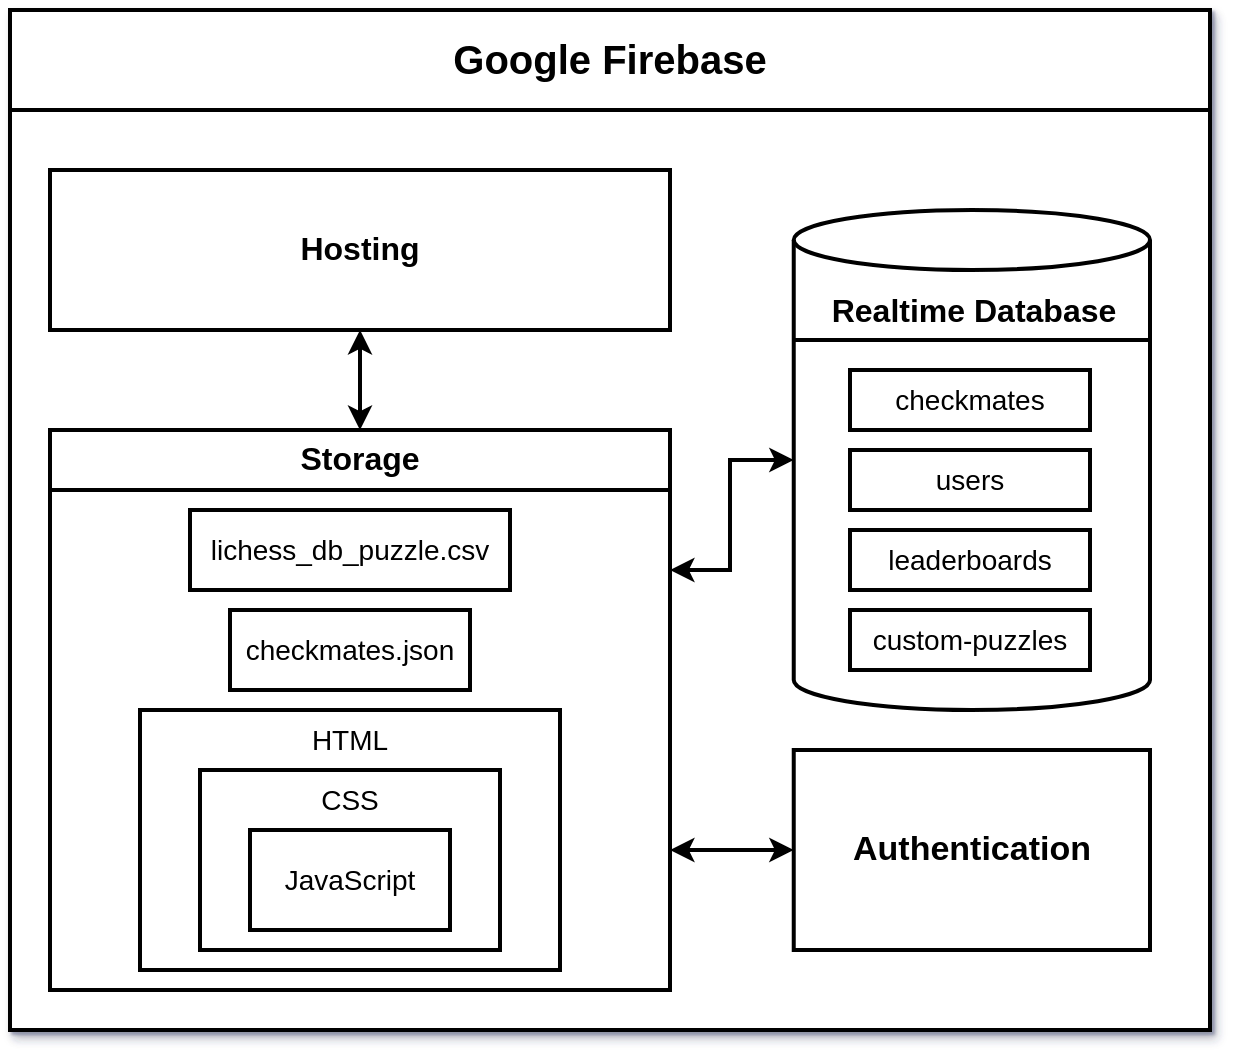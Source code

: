 <mxfile version="20.8.20" type="device"><diagram name="Page-1" id="ODVzmbLFVUDtzUHNTQvH"><mxGraphModel dx="1129" dy="859" grid="1" gridSize="10" guides="1" tooltips="1" connect="1" arrows="1" fold="1" page="1" pageScale="1" pageWidth="1100" pageHeight="1700" background="none" math="0" shadow="1"><root><mxCell id="0"/><mxCell id="1" parent="0"/><mxCell id="_D5tvQSZxJKx3GT7Hw6P-1" value="&lt;span style=&quot;color: rgba(0, 0, 0, 0); font-family: monospace; font-size: 0px; text-align: start;&quot;&gt;%3CmxGraphModel%3E%3Croot%3E%3CmxCell%20id%3D%220%22%2F%3E%3CmxCell%20id%3D%221%22%20parent%3D%220%22%2F%3E%3CmxCell%20id%3D%222%22%20value%3D%22%26lt%3Bspan%20style%3D%26quot%3Bfont-size%3A%2014px%3B%26quot%3B%26gt%3BUser%20Interface%26lt%3B%2Fspan%26gt%3B%22%20style%3D%22rounded%3D0%3BwhiteSpace%3Dwrap%3Bhtml%3D1%3B%22%20vertex%3D%221%22%20parent%3D%221%22%3E%3CmxGeometry%20x%3D%22305%22%20y%3D%22480%22%20width%3D%22140%22%20height%3D%2250%22%20as%3D%22geometry%22%2F%3E%3C%2FmxCell%3E%3C%2Froot%3E%3C%2FmxGraphModel%3E&lt;/span&gt;" style="rounded=0;whiteSpace=wrap;html=1;fontSize=14;strokeWidth=2;shadow=1;" parent="1" vertex="1"><mxGeometry x="180" y="690" width="600" height="510" as="geometry"/></mxCell><mxCell id="_D5tvQSZxJKx3GT7Hw6P-2" value="&lt;b style=&quot;&quot;&gt;&lt;font style=&quot;font-size: 20px;&quot;&gt;Google Firebase&lt;/font&gt;&lt;/b&gt;" style="text;html=1;strokeColor=default;fillColor=none;align=center;verticalAlign=middle;whiteSpace=wrap;rounded=0;strokeWidth=2;fontSize=17;" parent="1" vertex="1"><mxGeometry x="180" y="690" width="600" height="50" as="geometry"/></mxCell><mxCell id="Lf3q7zfhqm4RF57fwNm9-1" value="" style="shape=cylinder3;whiteSpace=wrap;html=1;boundedLbl=1;backgroundOutline=1;size=15;strokeWidth=2;" parent="1" vertex="1"><mxGeometry x="571.87" y="790" width="178.13" height="250" as="geometry"/></mxCell><mxCell id="Qa9ZdhBx2P_tlXMrCbzR-12" value="&lt;b style=&quot;border-color: var(--border-color); font-size: 16px;&quot;&gt;Hosting&lt;/b&gt;" style="rounded=0;whiteSpace=wrap;html=1;fontSize=17;strokeWidth=2;" parent="1" vertex="1"><mxGeometry x="200" y="770" width="310" height="80" as="geometry"/></mxCell><mxCell id="_D5tvQSZxJKx3GT7Hw6P-8" value="&lt;span style=&quot;color: rgba(0, 0, 0, 0); font-family: monospace; font-size: 0px; text-align: start;&quot;&gt;%3CmxGraphModel%3E%3Croot%3E%3CmxCell%20id%3D%220%22%2F%3E%3CmxCell%20id%3D%221%22%20parent%3D%220%22%2F%3E%3CmxCell%20id%3D%222%22%20value%3D%22%26lt%3Bspan%20style%3D%26quot%3Bfont-size%3A%2014px%3B%26quot%3B%26gt%3BUser%20Interface%26lt%3B%2Fspan%26gt%3B%22%20style%3D%22rounded%3D0%3BwhiteSpace%3Dwrap%3Bhtml%3D1%3B%22%20vertex%3D%221%22%20parent%3D%221%22%3E%3CmxGeometry%20x%3D%22305%22%20y%3D%22480%22%20width%3D%22140%22%20height%3D%2250%22%20as%3D%22geometry%22%2F%3E%3C%2FmxCell%3E%3C%2Froot%3E%3C%2FmxGraphModel%3E&lt;/span&gt;" style="rounded=0;whiteSpace=wrap;html=1;fontSize=14;strokeWidth=2;" parent="1" vertex="1"><mxGeometry x="200" y="900" width="310" height="280" as="geometry"/></mxCell><mxCell id="_D5tvQSZxJKx3GT7Hw6P-6" value="&lt;font style=&quot;font-size: 16px;&quot;&gt;&lt;b&gt;Storage&lt;/b&gt;&lt;/font&gt;" style="text;html=1;strokeColor=default;fillColor=none;align=center;verticalAlign=middle;whiteSpace=wrap;rounded=0;strokeWidth=2;fontSize=17;" parent="1" vertex="1"><mxGeometry x="200" y="900" width="310" height="30" as="geometry"/></mxCell><mxCell id="_D5tvQSZxJKx3GT7Hw6P-15" value="" style="rounded=0;whiteSpace=wrap;html=1;strokeWidth=2;fontSize=14;fontColor=#000000;" parent="1" vertex="1"><mxGeometry x="245" y="1040" width="210" height="130" as="geometry"/></mxCell><mxCell id="_D5tvQSZxJKx3GT7Hw6P-16" value="" style="rounded=0;whiteSpace=wrap;html=1;strokeWidth=2;fontSize=14;fontColor=#000000;" parent="1" vertex="1"><mxGeometry x="275" y="1070" width="150" height="90" as="geometry"/></mxCell><mxCell id="_D5tvQSZxJKx3GT7Hw6P-17" value="JavaScript" style="rounded=0;whiteSpace=wrap;html=1;strokeWidth=2;fontSize=14;fontColor=#000000;" parent="1" vertex="1"><mxGeometry x="300" y="1100" width="100" height="50" as="geometry"/></mxCell><mxCell id="_D5tvQSZxJKx3GT7Hw6P-18" value="CSS" style="text;html=1;strokeColor=none;fillColor=none;align=center;verticalAlign=middle;whiteSpace=wrap;rounded=0;fontSize=14;fontColor=#000000;" parent="1" vertex="1"><mxGeometry x="315" y="1070" width="70" height="30" as="geometry"/></mxCell><mxCell id="_D5tvQSZxJKx3GT7Hw6P-19" value="HTML" style="text;html=1;strokeColor=none;fillColor=none;align=center;verticalAlign=middle;whiteSpace=wrap;rounded=0;fontSize=14;fontColor=#000000;" parent="1" vertex="1"><mxGeometry x="315" y="1040" width="70" height="30" as="geometry"/></mxCell><mxCell id="_D5tvQSZxJKx3GT7Hw6P-20" value="checkmates.json" style="rounded=0;whiteSpace=wrap;html=1;strokeWidth=2;fontSize=14;fontColor=#000000;" parent="1" vertex="1"><mxGeometry x="290" y="990" width="120" height="40" as="geometry"/></mxCell><mxCell id="_D5tvQSZxJKx3GT7Hw6P-21" value="lichess_db_puzzle.csv" style="rounded=0;whiteSpace=wrap;html=1;strokeWidth=2;fontSize=14;fontColor=#000000;" parent="1" vertex="1"><mxGeometry x="270" y="940" width="160" height="40" as="geometry"/></mxCell><mxCell id="_D5tvQSZxJKx3GT7Hw6P-23" value="" style="endArrow=classic;startArrow=classic;html=1;rounded=0;strokeColor=default;strokeWidth=2;fontSize=14;fontColor=#000000;entryX=0;entryY=0.5;entryDx=0;entryDy=0;entryPerimeter=0;exitX=1;exitY=0.25;exitDx=0;exitDy=0;" parent="1" source="_D5tvQSZxJKx3GT7Hw6P-8" target="Lf3q7zfhqm4RF57fwNm9-1" edge="1"><mxGeometry width="50" height="50" relative="1" as="geometry"><mxPoint x="550" y="870" as="sourcePoint"/><mxPoint x="600" y="820" as="targetPoint"/><Array as="points"><mxPoint x="540" y="970"/><mxPoint x="540" y="915"/></Array></mxGeometry></mxCell><mxCell id="_D5tvQSZxJKx3GT7Hw6P-25" value="&lt;b style=&quot;border-color: var(--border-color); font-size: 16px;&quot;&gt;Realtime Database&lt;/b&gt;" style="text;html=1;strokeColor=none;fillColor=none;align=center;verticalAlign=middle;whiteSpace=wrap;rounded=0;fontSize=14;fontColor=#000000;" parent="1" vertex="1"><mxGeometry x="571.87" y="820" width="180" height="40" as="geometry"/></mxCell><mxCell id="_D5tvQSZxJKx3GT7Hw6P-26" value="" style="endArrow=none;html=1;rounded=0;strokeColor=default;strokeWidth=2;fontSize=14;fontColor=#000000;entryX=1;entryY=0;entryDx=0;entryDy=65;entryPerimeter=0;exitX=0;exitY=0;exitDx=0;exitDy=65;exitPerimeter=0;" parent="1" source="Lf3q7zfhqm4RF57fwNm9-1" target="Lf3q7zfhqm4RF57fwNm9-1" edge="1"><mxGeometry width="50" height="50" relative="1" as="geometry"><mxPoint x="645" y="1025" as="sourcePoint"/><mxPoint x="695" y="975" as="targetPoint"/></mxGeometry></mxCell><mxCell id="_D5tvQSZxJKx3GT7Hw6P-27" value="&lt;b&gt;Authentication&lt;/b&gt;" style="rounded=0;whiteSpace=wrap;html=1;fontSize=17;strokeWidth=2;" parent="1" vertex="1"><mxGeometry x="571.87" y="1060" width="178.13" height="100" as="geometry"/></mxCell><mxCell id="_D5tvQSZxJKx3GT7Hw6P-28" value="" style="endArrow=classic;startArrow=classic;html=1;rounded=0;strokeColor=default;strokeWidth=2;fontSize=14;fontColor=#000000;entryX=0.5;entryY=1;entryDx=0;entryDy=0;exitX=0.5;exitY=0;exitDx=0;exitDy=0;" parent="1" source="_D5tvQSZxJKx3GT7Hw6P-6" target="Qa9ZdhBx2P_tlXMrCbzR-12" edge="1"><mxGeometry width="50" height="50" relative="1" as="geometry"><mxPoint x="550" y="870" as="sourcePoint"/><mxPoint x="600" y="820" as="targetPoint"/></mxGeometry></mxCell><mxCell id="_D5tvQSZxJKx3GT7Hw6P-29" value="" style="endArrow=classic;startArrow=classic;html=1;rounded=0;strokeColor=default;strokeWidth=2;fontSize=14;fontColor=#000000;entryX=0;entryY=0.5;entryDx=0;entryDy=0;exitX=1;exitY=0.75;exitDx=0;exitDy=0;" parent="1" source="_D5tvQSZxJKx3GT7Hw6P-8" target="_D5tvQSZxJKx3GT7Hw6P-27" edge="1"><mxGeometry width="50" height="50" relative="1" as="geometry"><mxPoint x="507.57" y="1114.5" as="sourcePoint"/><mxPoint x="581.57" y="1114.5" as="targetPoint"/></mxGeometry></mxCell><mxCell id="_D5tvQSZxJKx3GT7Hw6P-30" value="checkmates" style="rounded=0;whiteSpace=wrap;html=1;shadow=0;glass=0;strokeColor=default;strokeWidth=2;fontSize=14;fontColor=#000000;fillColor=none;" parent="1" vertex="1"><mxGeometry x="600" y="870" width="120" height="30" as="geometry"/></mxCell><mxCell id="_D5tvQSZxJKx3GT7Hw6P-34" value="leaderboards" style="rounded=0;whiteSpace=wrap;html=1;shadow=0;glass=0;strokeColor=default;strokeWidth=2;fontSize=14;fontColor=#000000;fillColor=none;" parent="1" vertex="1"><mxGeometry x="600" y="950" width="120" height="30" as="geometry"/></mxCell><mxCell id="_D5tvQSZxJKx3GT7Hw6P-35" value="&lt;font style=&quot;font-size: 14px;&quot;&gt;custom-puzzles&lt;/font&gt;" style="rounded=0;whiteSpace=wrap;html=1;shadow=0;glass=0;strokeColor=default;strokeWidth=2;fontSize=14;fontColor=#000000;fillColor=none;" parent="1" vertex="1"><mxGeometry x="600" y="990" width="120" height="30" as="geometry"/></mxCell><mxCell id="_D5tvQSZxJKx3GT7Hw6P-37" value="users" style="rounded=0;whiteSpace=wrap;html=1;shadow=0;glass=0;strokeColor=default;strokeWidth=2;fontSize=14;fontColor=#000000;fillColor=none;" parent="1" vertex="1"><mxGeometry x="600" y="910" width="120" height="30" as="geometry"/></mxCell></root></mxGraphModel></diagram></mxfile>